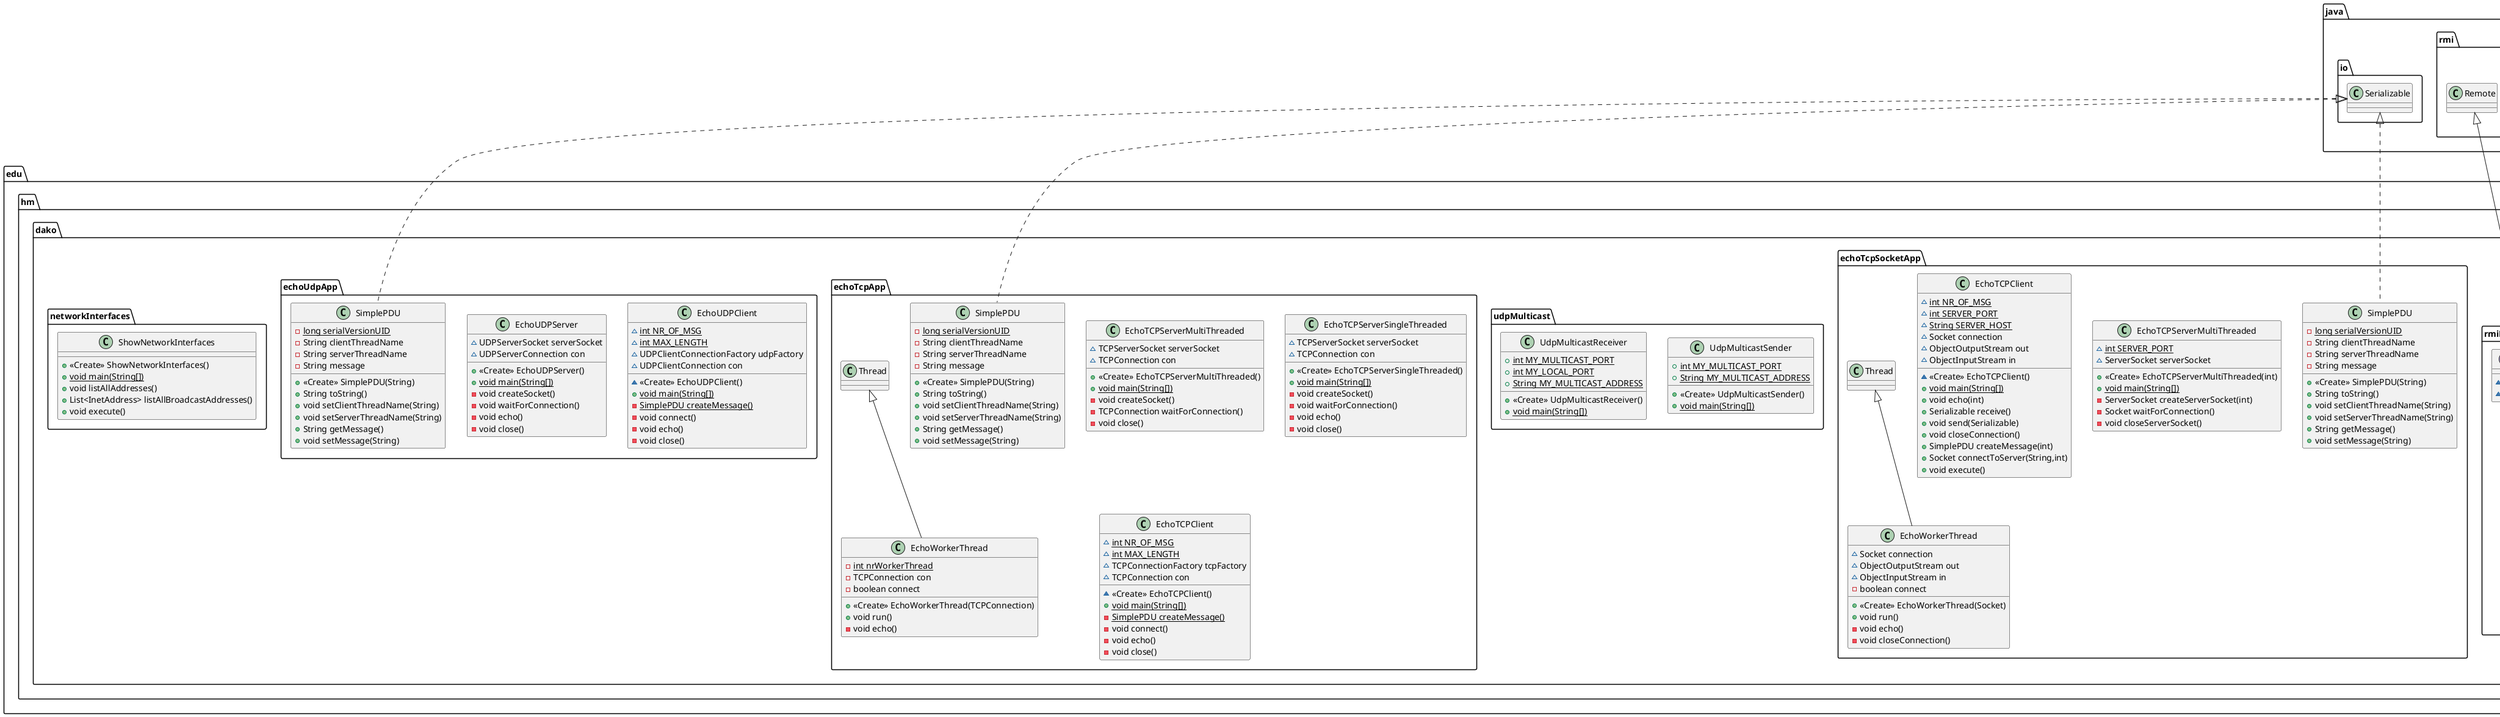 @startuml
class edu.hm.dako.echoUdpSocketApp.EchoUDPClient {
# DatagramSocket socket
# InetAddress serverAddress
# int serverPort
+ <<Create>> EchoUDPClient(int)
+ {static} void main(String[])
+ void execute()
# void sendPacket(String,int,InetAddress,int)
# void receivePacket()
# void closeSocket()
}
class edu.hm.dako.rmiBeispiel.OneClient {
+ <<Create>> OneClient()
+ {static} void main(String[])
}
class edu.hm.dako.echoTcpSocketApp.EchoWorkerThread {
~ Socket connection
~ ObjectOutputStream out
~ ObjectInputStream in
- boolean connect
+ <<Create>> EchoWorkerThread(Socket)
+ void run()
- void echo()
- void closeConnection()
}
class edu.hm.dako.udpMulticast.UdpMulticastSender {
+ {static} int MY_MULTICAST_PORT
+ {static} String MY_MULTICAST_ADDRESS
+ <<Create>> UdpMulticastSender()
+ {static} void main(String[])
}
class edu.hm.dako.echoTcpApp.EchoWorkerThread {
- {static} int nrWorkerThread
- TCPConnection con
- boolean connect
+ <<Create>> EchoWorkerThread(TCPConnection)
+ void run()
- void echo()
}
class edu.hm.dako.echoUdpApp.EchoUDPClient {
~ {static} int NR_OF_MSG
~ {static} int MAX_LENGTH
~ UDPClientConnectionFactory udpFactory
~ UDPClientConnection con
~ <<Create>> EchoUDPClient()
+ {static} void main(String[])
- {static} SimplePDU createMessage()
- void connect()
- void echo()
- void close()
}
class edu.hm.dako.rmiBeispiel.OneServerImpl {
- {static} long serialVersionUID
+ <<Create>> OneServerImpl()
+ int op1(String)
+ long op2(String)
}
class edu.hm.dako.echoTcpSocketApp.SimplePDU {
- {static} long serialVersionUID
- String clientThreadName
- String serverThreadName
- String message
+ <<Create>> SimplePDU(String)
+ String toString()
+ void setClientThreadName(String)
+ void setServerThreadName(String)
+ String getMessage()
+ void setMessage(String)
}
class edu.hm.dako.echoTcpApp.SimplePDU {
- {static} long serialVersionUID
- String clientThreadName
- String serverThreadName
- String message
+ <<Create>> SimplePDU(String)
+ String toString()
+ void setClientThreadName(String)
+ void setServerThreadName(String)
+ String getMessage()
+ void setMessage(String)
}
class edu.hm.dako.echoUdpSocketApp.EchoUDPServer {
# DatagramSocket socket
+ <<Create>> EchoUDPServer(int)
+ {static} void main(String[])
+ void execute()
# DatagramPacket receivePacket()
# void sendEcho(InetAddress,int,byte[],int)
# void closeSocket()
}
class edu.hm.dako.rmiBeispiel.OneServer {
+ <<Create>> OneServer()
+ {static} void main(String[])
}
class edu.hm.dako.echoUdpApp.EchoUDPServer {
~ UDPServerSocket serverSocket
~ UDPServerConnection con
+ <<Create>> EchoUDPServer()
+ {static} void main(String[])
- void createSocket()
- void waitForConnection()
- void echo()
- void close()
}
class edu.hm.dako.udpMulticast.UdpMulticastReceiver {
+ {static} int MY_MULTICAST_PORT
+ {static} int MY_LOCAL_PORT
+ {static} String MY_MULTICAST_ADDRESS
+ <<Create>> UdpMulticastReceiver()
+ {static} void main(String[])
}
class edu.hm.dako.echoTcpApp.EchoTCPServerMultiThreaded {
~ TCPServerSocket serverSocket
~ TCPConnection con
+ <<Create>> EchoTCPServerMultiThreaded()
+ {static} void main(String[])
- void createSocket()
- TCPConnection waitForConnection()
- void close()
}
class edu.hm.dako.networkInterfaces.ShowNetworkInterfaces {
+ <<Create>> ShowNetworkInterfaces()
+ {static} void main(String[])
+ void listAllAddresses()
+ List<InetAddress> listAllBroadcastAddresses()
+ void execute()
}
class edu.hm.dako.echoTcpApp.EchoTCPServerSingleThreaded {
~ TCPServerSocket serverSocket
~ TCPConnection con
+ <<Create>> EchoTCPServerSingleThreaded()
+ {static} void main(String[])
- void createSocket()
- void waitForConnection()
- void echo()
- void close()
}
class edu.hm.dako.echoUdpApp.SimplePDU {
- {static} long serialVersionUID
- String clientThreadName
- String serverThreadName
- String message
+ <<Create>> SimplePDU(String)
+ String toString()
+ void setClientThreadName(String)
+ void setServerThreadName(String)
+ String getMessage()
+ void setMessage(String)
}
class edu.hm.dako.echoTcpSocketApp.EchoTCPServerMultiThreaded {
~ {static} int SERVER_PORT
~ ServerSocket serverSocket
+ <<Create>> EchoTCPServerMultiThreaded(int)
+ {static} void main(String[])
- ServerSocket createServerSocket(int)
- Socket waitForConnection()
- void closeServerSocket()
}
interface edu.hm.dako.rmiBeispiel.OneInterface {
~ int op1(String)
~ long op2(String)
}
class edu.hm.dako.echoTcpSocketApp.EchoTCPClient {
~ {static} int NR_OF_MSG
~ {static} int SERVER_PORT
~ {static} String SERVER_HOST
~ Socket connection
~ ObjectOutputStream out
~ ObjectInputStream in
~ <<Create>> EchoTCPClient()
+ {static} void main(String[])
+ void echo(int)
+ Serializable receive()
+ void send(Serializable)
+ void closeConnection()
+ SimplePDU createMessage(int)
+ Socket connectToServer(String,int)
+ void execute()
}
class edu.hm.dako.echoTcpApp.EchoTCPClient {
~ {static} int NR_OF_MSG
~ {static} int MAX_LENGTH
~ TCPConnectionFactory tcpFactory
~ TCPConnection con
~ <<Create>> EchoTCPClient()
+ {static} void main(String[])
- {static} SimplePDU createMessage()
- void connect()
- void echo()
- void close()
}


edu.hm.dako.echoTcpSocketApp.Thread <|-- edu.hm.dako.echoTcpSocketApp.EchoWorkerThread
edu.hm.dako.echoTcpApp.Thread <|-- edu.hm.dako.echoTcpApp.EchoWorkerThread
edu.hm.dako.rmiBeispiel.OneInterface <|.. edu.hm.dako.rmiBeispiel.OneServerImpl
java.rmi.server.UnicastRemoteObject <|-- edu.hm.dako.rmiBeispiel.OneServerImpl
java.io.Serializable <|.. edu.hm.dako.echoTcpSocketApp.SimplePDU
java.io.Serializable <|.. edu.hm.dako.echoTcpApp.SimplePDU
java.io.Serializable <|.. edu.hm.dako.echoUdpApp.SimplePDU
java.rmi.Remote <|-- edu.hm.dako.rmiBeispiel.OneInterface
@enduml
